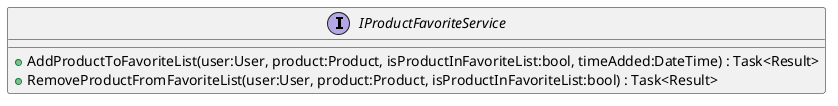 @startuml
interface IProductFavoriteService {
    + AddProductToFavoriteList(user:User, product:Product, isProductInFavoriteList:bool, timeAdded:DateTime) : Task<Result>
    + RemoveProductFromFavoriteList(user:User, product:Product, isProductInFavoriteList:bool) : Task<Result>
}
@enduml
